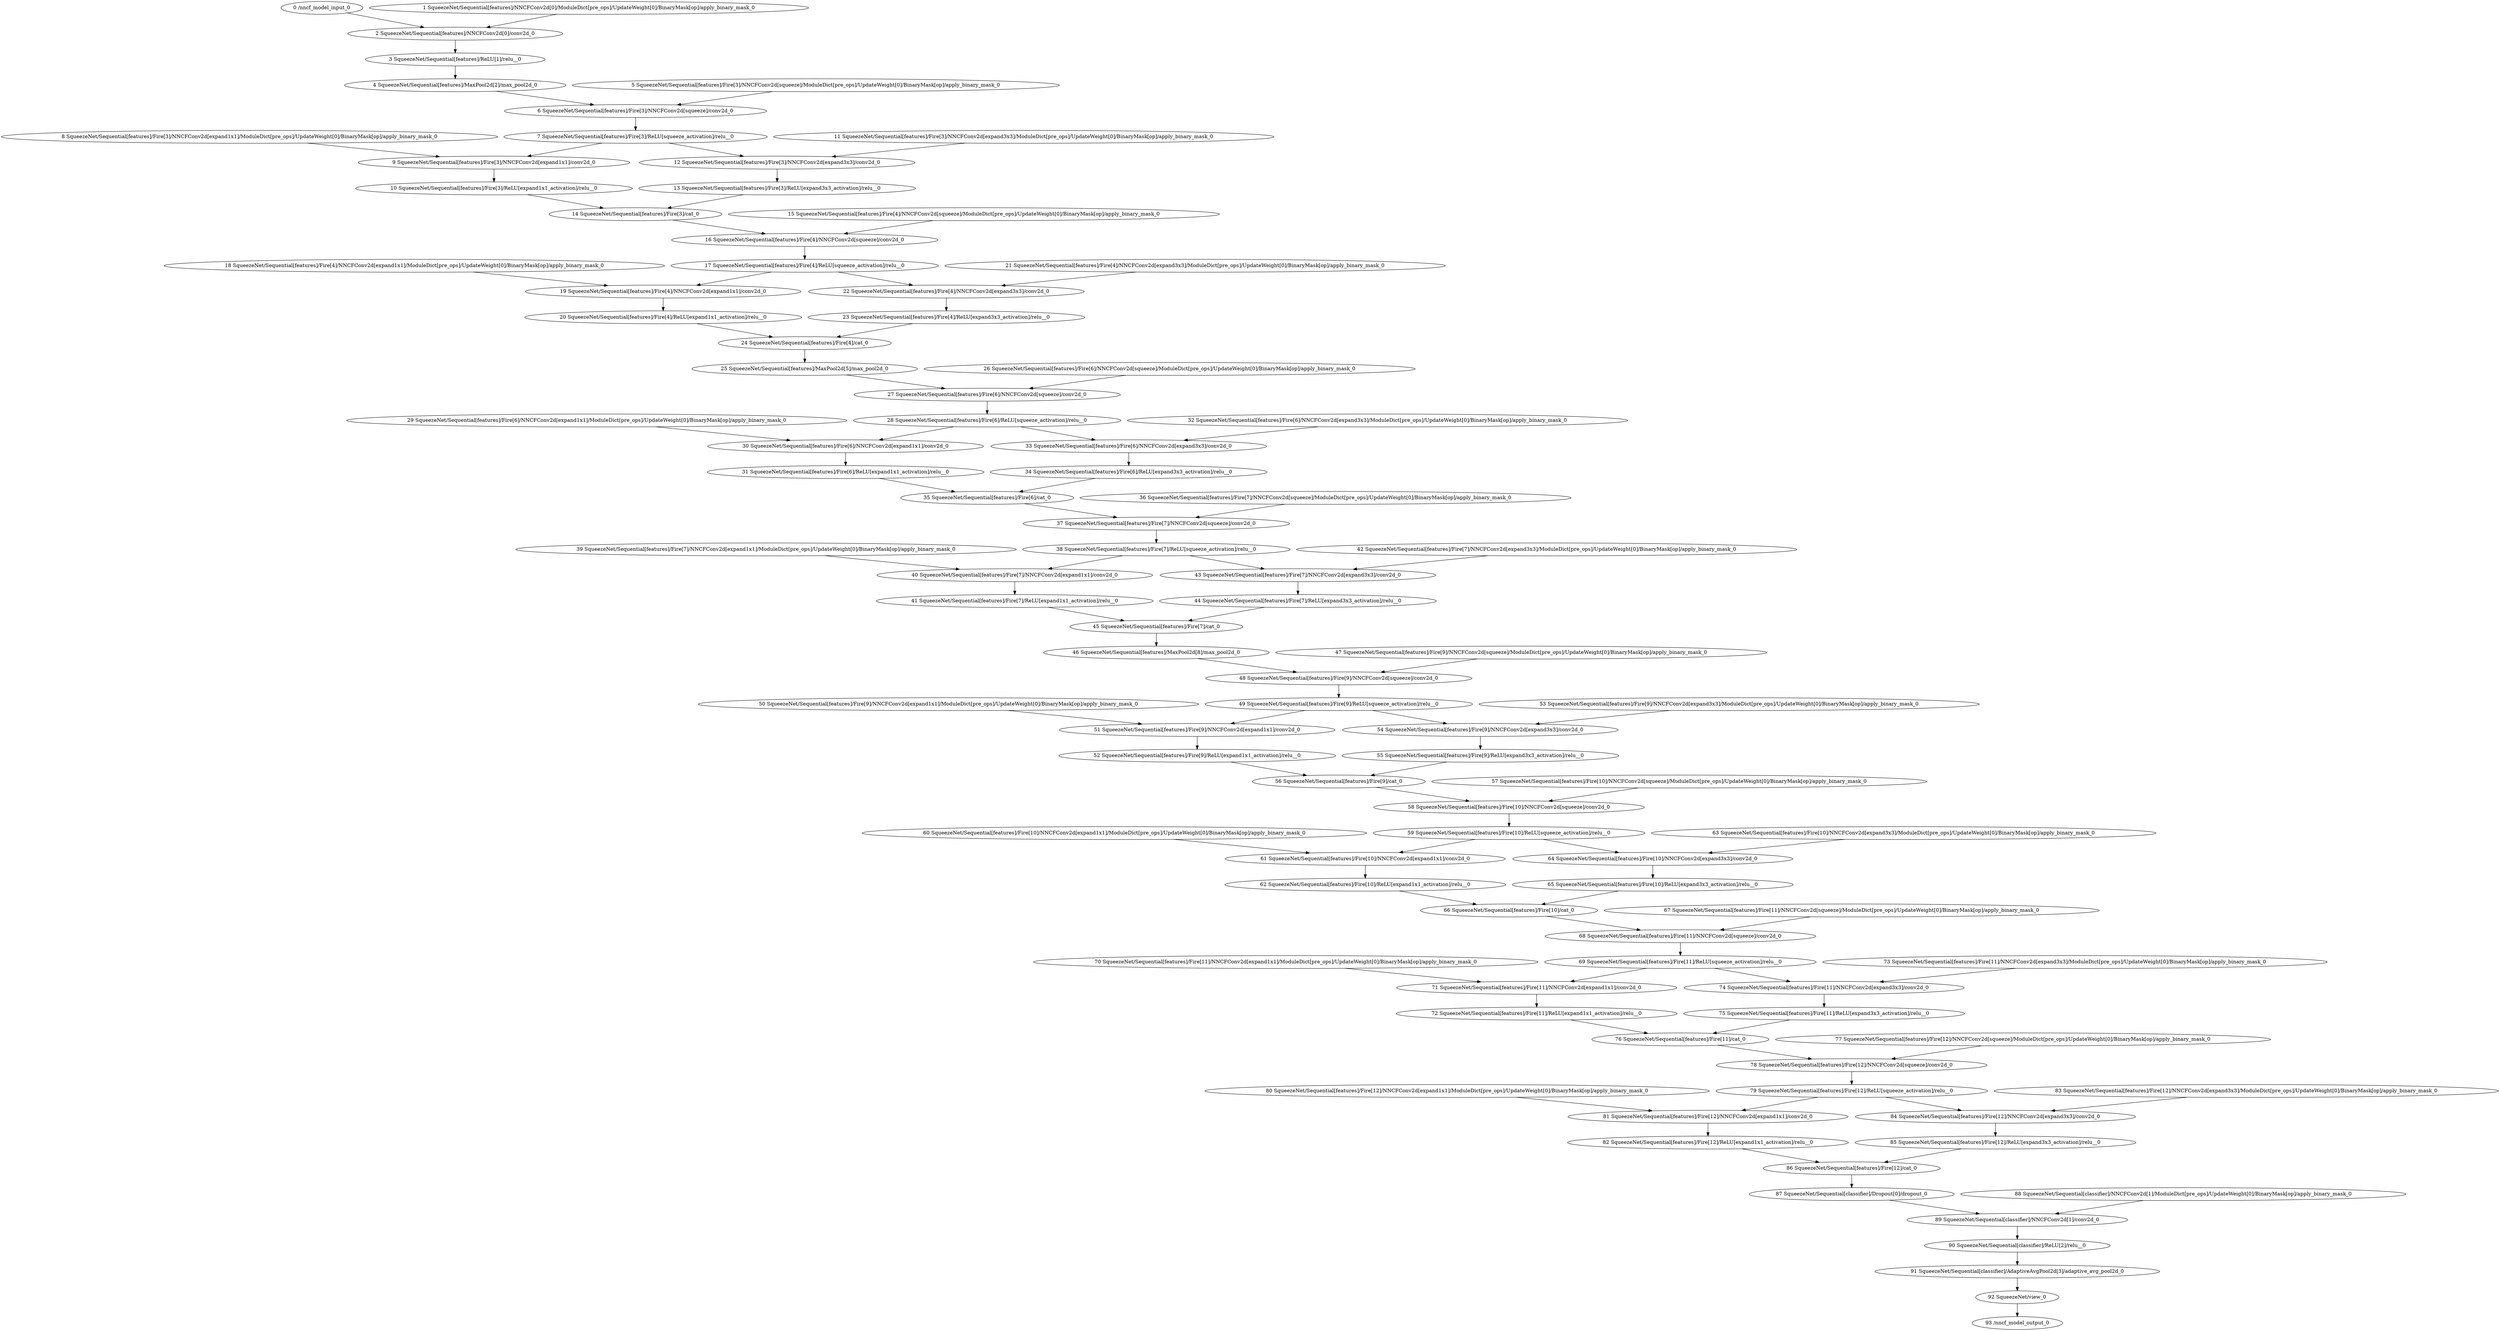 strict digraph  {
"0 /nncf_model_input_0" [id=0, type=nncf_model_input];
"1 SqueezeNet/Sequential[features]/NNCFConv2d[0]/ModuleDict[pre_ops]/UpdateWeight[0]/BinaryMask[op]/apply_binary_mask_0" [id=1, type=apply_binary_mask];
"2 SqueezeNet/Sequential[features]/NNCFConv2d[0]/conv2d_0" [id=2, type=conv2d];
"3 SqueezeNet/Sequential[features]/ReLU[1]/relu__0" [id=3, type=relu_];
"4 SqueezeNet/Sequential[features]/MaxPool2d[2]/max_pool2d_0" [id=4, type=max_pool2d];
"5 SqueezeNet/Sequential[features]/Fire[3]/NNCFConv2d[squeeze]/ModuleDict[pre_ops]/UpdateWeight[0]/BinaryMask[op]/apply_binary_mask_0" [id=5, type=apply_binary_mask];
"6 SqueezeNet/Sequential[features]/Fire[3]/NNCFConv2d[squeeze]/conv2d_0" [id=6, type=conv2d];
"7 SqueezeNet/Sequential[features]/Fire[3]/ReLU[squeeze_activation]/relu__0" [id=7, type=relu_];
"8 SqueezeNet/Sequential[features]/Fire[3]/NNCFConv2d[expand1x1]/ModuleDict[pre_ops]/UpdateWeight[0]/BinaryMask[op]/apply_binary_mask_0" [id=8, type=apply_binary_mask];
"9 SqueezeNet/Sequential[features]/Fire[3]/NNCFConv2d[expand1x1]/conv2d_0" [id=9, type=conv2d];
"10 SqueezeNet/Sequential[features]/Fire[3]/ReLU[expand1x1_activation]/relu__0" [id=10, type=relu_];
"11 SqueezeNet/Sequential[features]/Fire[3]/NNCFConv2d[expand3x3]/ModuleDict[pre_ops]/UpdateWeight[0]/BinaryMask[op]/apply_binary_mask_0" [id=11, type=apply_binary_mask];
"12 SqueezeNet/Sequential[features]/Fire[3]/NNCFConv2d[expand3x3]/conv2d_0" [id=12, type=conv2d];
"13 SqueezeNet/Sequential[features]/Fire[3]/ReLU[expand3x3_activation]/relu__0" [id=13, type=relu_];
"14 SqueezeNet/Sequential[features]/Fire[3]/cat_0" [id=14, type=cat];
"15 SqueezeNet/Sequential[features]/Fire[4]/NNCFConv2d[squeeze]/ModuleDict[pre_ops]/UpdateWeight[0]/BinaryMask[op]/apply_binary_mask_0" [id=15, type=apply_binary_mask];
"16 SqueezeNet/Sequential[features]/Fire[4]/NNCFConv2d[squeeze]/conv2d_0" [id=16, type=conv2d];
"17 SqueezeNet/Sequential[features]/Fire[4]/ReLU[squeeze_activation]/relu__0" [id=17, type=relu_];
"18 SqueezeNet/Sequential[features]/Fire[4]/NNCFConv2d[expand1x1]/ModuleDict[pre_ops]/UpdateWeight[0]/BinaryMask[op]/apply_binary_mask_0" [id=18, type=apply_binary_mask];
"19 SqueezeNet/Sequential[features]/Fire[4]/NNCFConv2d[expand1x1]/conv2d_0" [id=19, type=conv2d];
"20 SqueezeNet/Sequential[features]/Fire[4]/ReLU[expand1x1_activation]/relu__0" [id=20, type=relu_];
"21 SqueezeNet/Sequential[features]/Fire[4]/NNCFConv2d[expand3x3]/ModuleDict[pre_ops]/UpdateWeight[0]/BinaryMask[op]/apply_binary_mask_0" [id=21, type=apply_binary_mask];
"22 SqueezeNet/Sequential[features]/Fire[4]/NNCFConv2d[expand3x3]/conv2d_0" [id=22, type=conv2d];
"23 SqueezeNet/Sequential[features]/Fire[4]/ReLU[expand3x3_activation]/relu__0" [id=23, type=relu_];
"24 SqueezeNet/Sequential[features]/Fire[4]/cat_0" [id=24, type=cat];
"25 SqueezeNet/Sequential[features]/MaxPool2d[5]/max_pool2d_0" [id=25, type=max_pool2d];
"26 SqueezeNet/Sequential[features]/Fire[6]/NNCFConv2d[squeeze]/ModuleDict[pre_ops]/UpdateWeight[0]/BinaryMask[op]/apply_binary_mask_0" [id=26, type=apply_binary_mask];
"27 SqueezeNet/Sequential[features]/Fire[6]/NNCFConv2d[squeeze]/conv2d_0" [id=27, type=conv2d];
"28 SqueezeNet/Sequential[features]/Fire[6]/ReLU[squeeze_activation]/relu__0" [id=28, type=relu_];
"29 SqueezeNet/Sequential[features]/Fire[6]/NNCFConv2d[expand1x1]/ModuleDict[pre_ops]/UpdateWeight[0]/BinaryMask[op]/apply_binary_mask_0" [id=29, type=apply_binary_mask];
"30 SqueezeNet/Sequential[features]/Fire[6]/NNCFConv2d[expand1x1]/conv2d_0" [id=30, type=conv2d];
"31 SqueezeNet/Sequential[features]/Fire[6]/ReLU[expand1x1_activation]/relu__0" [id=31, type=relu_];
"32 SqueezeNet/Sequential[features]/Fire[6]/NNCFConv2d[expand3x3]/ModuleDict[pre_ops]/UpdateWeight[0]/BinaryMask[op]/apply_binary_mask_0" [id=32, type=apply_binary_mask];
"33 SqueezeNet/Sequential[features]/Fire[6]/NNCFConv2d[expand3x3]/conv2d_0" [id=33, type=conv2d];
"34 SqueezeNet/Sequential[features]/Fire[6]/ReLU[expand3x3_activation]/relu__0" [id=34, type=relu_];
"35 SqueezeNet/Sequential[features]/Fire[6]/cat_0" [id=35, type=cat];
"36 SqueezeNet/Sequential[features]/Fire[7]/NNCFConv2d[squeeze]/ModuleDict[pre_ops]/UpdateWeight[0]/BinaryMask[op]/apply_binary_mask_0" [id=36, type=apply_binary_mask];
"37 SqueezeNet/Sequential[features]/Fire[7]/NNCFConv2d[squeeze]/conv2d_0" [id=37, type=conv2d];
"38 SqueezeNet/Sequential[features]/Fire[7]/ReLU[squeeze_activation]/relu__0" [id=38, type=relu_];
"39 SqueezeNet/Sequential[features]/Fire[7]/NNCFConv2d[expand1x1]/ModuleDict[pre_ops]/UpdateWeight[0]/BinaryMask[op]/apply_binary_mask_0" [id=39, type=apply_binary_mask];
"40 SqueezeNet/Sequential[features]/Fire[7]/NNCFConv2d[expand1x1]/conv2d_0" [id=40, type=conv2d];
"41 SqueezeNet/Sequential[features]/Fire[7]/ReLU[expand1x1_activation]/relu__0" [id=41, type=relu_];
"42 SqueezeNet/Sequential[features]/Fire[7]/NNCFConv2d[expand3x3]/ModuleDict[pre_ops]/UpdateWeight[0]/BinaryMask[op]/apply_binary_mask_0" [id=42, type=apply_binary_mask];
"43 SqueezeNet/Sequential[features]/Fire[7]/NNCFConv2d[expand3x3]/conv2d_0" [id=43, type=conv2d];
"44 SqueezeNet/Sequential[features]/Fire[7]/ReLU[expand3x3_activation]/relu__0" [id=44, type=relu_];
"45 SqueezeNet/Sequential[features]/Fire[7]/cat_0" [id=45, type=cat];
"46 SqueezeNet/Sequential[features]/MaxPool2d[8]/max_pool2d_0" [id=46, type=max_pool2d];
"47 SqueezeNet/Sequential[features]/Fire[9]/NNCFConv2d[squeeze]/ModuleDict[pre_ops]/UpdateWeight[0]/BinaryMask[op]/apply_binary_mask_0" [id=47, type=apply_binary_mask];
"48 SqueezeNet/Sequential[features]/Fire[9]/NNCFConv2d[squeeze]/conv2d_0" [id=48, type=conv2d];
"49 SqueezeNet/Sequential[features]/Fire[9]/ReLU[squeeze_activation]/relu__0" [id=49, type=relu_];
"50 SqueezeNet/Sequential[features]/Fire[9]/NNCFConv2d[expand1x1]/ModuleDict[pre_ops]/UpdateWeight[0]/BinaryMask[op]/apply_binary_mask_0" [id=50, type=apply_binary_mask];
"51 SqueezeNet/Sequential[features]/Fire[9]/NNCFConv2d[expand1x1]/conv2d_0" [id=51, type=conv2d];
"52 SqueezeNet/Sequential[features]/Fire[9]/ReLU[expand1x1_activation]/relu__0" [id=52, type=relu_];
"53 SqueezeNet/Sequential[features]/Fire[9]/NNCFConv2d[expand3x3]/ModuleDict[pre_ops]/UpdateWeight[0]/BinaryMask[op]/apply_binary_mask_0" [id=53, type=apply_binary_mask];
"54 SqueezeNet/Sequential[features]/Fire[9]/NNCFConv2d[expand3x3]/conv2d_0" [id=54, type=conv2d];
"55 SqueezeNet/Sequential[features]/Fire[9]/ReLU[expand3x3_activation]/relu__0" [id=55, type=relu_];
"56 SqueezeNet/Sequential[features]/Fire[9]/cat_0" [id=56, type=cat];
"57 SqueezeNet/Sequential[features]/Fire[10]/NNCFConv2d[squeeze]/ModuleDict[pre_ops]/UpdateWeight[0]/BinaryMask[op]/apply_binary_mask_0" [id=57, type=apply_binary_mask];
"58 SqueezeNet/Sequential[features]/Fire[10]/NNCFConv2d[squeeze]/conv2d_0" [id=58, type=conv2d];
"59 SqueezeNet/Sequential[features]/Fire[10]/ReLU[squeeze_activation]/relu__0" [id=59, type=relu_];
"60 SqueezeNet/Sequential[features]/Fire[10]/NNCFConv2d[expand1x1]/ModuleDict[pre_ops]/UpdateWeight[0]/BinaryMask[op]/apply_binary_mask_0" [id=60, type=apply_binary_mask];
"61 SqueezeNet/Sequential[features]/Fire[10]/NNCFConv2d[expand1x1]/conv2d_0" [id=61, type=conv2d];
"62 SqueezeNet/Sequential[features]/Fire[10]/ReLU[expand1x1_activation]/relu__0" [id=62, type=relu_];
"63 SqueezeNet/Sequential[features]/Fire[10]/NNCFConv2d[expand3x3]/ModuleDict[pre_ops]/UpdateWeight[0]/BinaryMask[op]/apply_binary_mask_0" [id=63, type=apply_binary_mask];
"64 SqueezeNet/Sequential[features]/Fire[10]/NNCFConv2d[expand3x3]/conv2d_0" [id=64, type=conv2d];
"65 SqueezeNet/Sequential[features]/Fire[10]/ReLU[expand3x3_activation]/relu__0" [id=65, type=relu_];
"66 SqueezeNet/Sequential[features]/Fire[10]/cat_0" [id=66, type=cat];
"67 SqueezeNet/Sequential[features]/Fire[11]/NNCFConv2d[squeeze]/ModuleDict[pre_ops]/UpdateWeight[0]/BinaryMask[op]/apply_binary_mask_0" [id=67, type=apply_binary_mask];
"68 SqueezeNet/Sequential[features]/Fire[11]/NNCFConv2d[squeeze]/conv2d_0" [id=68, type=conv2d];
"69 SqueezeNet/Sequential[features]/Fire[11]/ReLU[squeeze_activation]/relu__0" [id=69, type=relu_];
"70 SqueezeNet/Sequential[features]/Fire[11]/NNCFConv2d[expand1x1]/ModuleDict[pre_ops]/UpdateWeight[0]/BinaryMask[op]/apply_binary_mask_0" [id=70, type=apply_binary_mask];
"71 SqueezeNet/Sequential[features]/Fire[11]/NNCFConv2d[expand1x1]/conv2d_0" [id=71, type=conv2d];
"72 SqueezeNet/Sequential[features]/Fire[11]/ReLU[expand1x1_activation]/relu__0" [id=72, type=relu_];
"73 SqueezeNet/Sequential[features]/Fire[11]/NNCFConv2d[expand3x3]/ModuleDict[pre_ops]/UpdateWeight[0]/BinaryMask[op]/apply_binary_mask_0" [id=73, type=apply_binary_mask];
"74 SqueezeNet/Sequential[features]/Fire[11]/NNCFConv2d[expand3x3]/conv2d_0" [id=74, type=conv2d];
"75 SqueezeNet/Sequential[features]/Fire[11]/ReLU[expand3x3_activation]/relu__0" [id=75, type=relu_];
"76 SqueezeNet/Sequential[features]/Fire[11]/cat_0" [id=76, type=cat];
"77 SqueezeNet/Sequential[features]/Fire[12]/NNCFConv2d[squeeze]/ModuleDict[pre_ops]/UpdateWeight[0]/BinaryMask[op]/apply_binary_mask_0" [id=77, type=apply_binary_mask];
"78 SqueezeNet/Sequential[features]/Fire[12]/NNCFConv2d[squeeze]/conv2d_0" [id=78, type=conv2d];
"79 SqueezeNet/Sequential[features]/Fire[12]/ReLU[squeeze_activation]/relu__0" [id=79, type=relu_];
"80 SqueezeNet/Sequential[features]/Fire[12]/NNCFConv2d[expand1x1]/ModuleDict[pre_ops]/UpdateWeight[0]/BinaryMask[op]/apply_binary_mask_0" [id=80, type=apply_binary_mask];
"81 SqueezeNet/Sequential[features]/Fire[12]/NNCFConv2d[expand1x1]/conv2d_0" [id=81, type=conv2d];
"82 SqueezeNet/Sequential[features]/Fire[12]/ReLU[expand1x1_activation]/relu__0" [id=82, type=relu_];
"83 SqueezeNet/Sequential[features]/Fire[12]/NNCFConv2d[expand3x3]/ModuleDict[pre_ops]/UpdateWeight[0]/BinaryMask[op]/apply_binary_mask_0" [id=83, type=apply_binary_mask];
"84 SqueezeNet/Sequential[features]/Fire[12]/NNCFConv2d[expand3x3]/conv2d_0" [id=84, type=conv2d];
"85 SqueezeNet/Sequential[features]/Fire[12]/ReLU[expand3x3_activation]/relu__0" [id=85, type=relu_];
"86 SqueezeNet/Sequential[features]/Fire[12]/cat_0" [id=86, type=cat];
"87 SqueezeNet/Sequential[classifier]/Dropout[0]/dropout_0" [id=87, type=dropout];
"88 SqueezeNet/Sequential[classifier]/NNCFConv2d[1]/ModuleDict[pre_ops]/UpdateWeight[0]/BinaryMask[op]/apply_binary_mask_0" [id=88, type=apply_binary_mask];
"89 SqueezeNet/Sequential[classifier]/NNCFConv2d[1]/conv2d_0" [id=89, type=conv2d];
"90 SqueezeNet/Sequential[classifier]/ReLU[2]/relu__0" [id=90, type=relu_];
"91 SqueezeNet/Sequential[classifier]/AdaptiveAvgPool2d[3]/adaptive_avg_pool2d_0" [id=91, type=adaptive_avg_pool2d];
"92 SqueezeNet/view_0" [id=92, type=view];
"93 /nncf_model_output_0" [id=93, type=nncf_model_output];
"0 /nncf_model_input_0" -> "2 SqueezeNet/Sequential[features]/NNCFConv2d[0]/conv2d_0";
"1 SqueezeNet/Sequential[features]/NNCFConv2d[0]/ModuleDict[pre_ops]/UpdateWeight[0]/BinaryMask[op]/apply_binary_mask_0" -> "2 SqueezeNet/Sequential[features]/NNCFConv2d[0]/conv2d_0";
"2 SqueezeNet/Sequential[features]/NNCFConv2d[0]/conv2d_0" -> "3 SqueezeNet/Sequential[features]/ReLU[1]/relu__0";
"3 SqueezeNet/Sequential[features]/ReLU[1]/relu__0" -> "4 SqueezeNet/Sequential[features]/MaxPool2d[2]/max_pool2d_0";
"4 SqueezeNet/Sequential[features]/MaxPool2d[2]/max_pool2d_0" -> "6 SqueezeNet/Sequential[features]/Fire[3]/NNCFConv2d[squeeze]/conv2d_0";
"5 SqueezeNet/Sequential[features]/Fire[3]/NNCFConv2d[squeeze]/ModuleDict[pre_ops]/UpdateWeight[0]/BinaryMask[op]/apply_binary_mask_0" -> "6 SqueezeNet/Sequential[features]/Fire[3]/NNCFConv2d[squeeze]/conv2d_0";
"6 SqueezeNet/Sequential[features]/Fire[3]/NNCFConv2d[squeeze]/conv2d_0" -> "7 SqueezeNet/Sequential[features]/Fire[3]/ReLU[squeeze_activation]/relu__0";
"7 SqueezeNet/Sequential[features]/Fire[3]/ReLU[squeeze_activation]/relu__0" -> "9 SqueezeNet/Sequential[features]/Fire[3]/NNCFConv2d[expand1x1]/conv2d_0";
"8 SqueezeNet/Sequential[features]/Fire[3]/NNCFConv2d[expand1x1]/ModuleDict[pre_ops]/UpdateWeight[0]/BinaryMask[op]/apply_binary_mask_0" -> "9 SqueezeNet/Sequential[features]/Fire[3]/NNCFConv2d[expand1x1]/conv2d_0";
"7 SqueezeNet/Sequential[features]/Fire[3]/ReLU[squeeze_activation]/relu__0" -> "12 SqueezeNet/Sequential[features]/Fire[3]/NNCFConv2d[expand3x3]/conv2d_0";
"9 SqueezeNet/Sequential[features]/Fire[3]/NNCFConv2d[expand1x1]/conv2d_0" -> "10 SqueezeNet/Sequential[features]/Fire[3]/ReLU[expand1x1_activation]/relu__0";
"10 SqueezeNet/Sequential[features]/Fire[3]/ReLU[expand1x1_activation]/relu__0" -> "14 SqueezeNet/Sequential[features]/Fire[3]/cat_0";
"11 SqueezeNet/Sequential[features]/Fire[3]/NNCFConv2d[expand3x3]/ModuleDict[pre_ops]/UpdateWeight[0]/BinaryMask[op]/apply_binary_mask_0" -> "12 SqueezeNet/Sequential[features]/Fire[3]/NNCFConv2d[expand3x3]/conv2d_0";
"12 SqueezeNet/Sequential[features]/Fire[3]/NNCFConv2d[expand3x3]/conv2d_0" -> "13 SqueezeNet/Sequential[features]/Fire[3]/ReLU[expand3x3_activation]/relu__0";
"13 SqueezeNet/Sequential[features]/Fire[3]/ReLU[expand3x3_activation]/relu__0" -> "14 SqueezeNet/Sequential[features]/Fire[3]/cat_0";
"14 SqueezeNet/Sequential[features]/Fire[3]/cat_0" -> "16 SqueezeNet/Sequential[features]/Fire[4]/NNCFConv2d[squeeze]/conv2d_0";
"15 SqueezeNet/Sequential[features]/Fire[4]/NNCFConv2d[squeeze]/ModuleDict[pre_ops]/UpdateWeight[0]/BinaryMask[op]/apply_binary_mask_0" -> "16 SqueezeNet/Sequential[features]/Fire[4]/NNCFConv2d[squeeze]/conv2d_0";
"16 SqueezeNet/Sequential[features]/Fire[4]/NNCFConv2d[squeeze]/conv2d_0" -> "17 SqueezeNet/Sequential[features]/Fire[4]/ReLU[squeeze_activation]/relu__0";
"17 SqueezeNet/Sequential[features]/Fire[4]/ReLU[squeeze_activation]/relu__0" -> "19 SqueezeNet/Sequential[features]/Fire[4]/NNCFConv2d[expand1x1]/conv2d_0";
"17 SqueezeNet/Sequential[features]/Fire[4]/ReLU[squeeze_activation]/relu__0" -> "22 SqueezeNet/Sequential[features]/Fire[4]/NNCFConv2d[expand3x3]/conv2d_0";
"18 SqueezeNet/Sequential[features]/Fire[4]/NNCFConv2d[expand1x1]/ModuleDict[pre_ops]/UpdateWeight[0]/BinaryMask[op]/apply_binary_mask_0" -> "19 SqueezeNet/Sequential[features]/Fire[4]/NNCFConv2d[expand1x1]/conv2d_0";
"19 SqueezeNet/Sequential[features]/Fire[4]/NNCFConv2d[expand1x1]/conv2d_0" -> "20 SqueezeNet/Sequential[features]/Fire[4]/ReLU[expand1x1_activation]/relu__0";
"20 SqueezeNet/Sequential[features]/Fire[4]/ReLU[expand1x1_activation]/relu__0" -> "24 SqueezeNet/Sequential[features]/Fire[4]/cat_0";
"21 SqueezeNet/Sequential[features]/Fire[4]/NNCFConv2d[expand3x3]/ModuleDict[pre_ops]/UpdateWeight[0]/BinaryMask[op]/apply_binary_mask_0" -> "22 SqueezeNet/Sequential[features]/Fire[4]/NNCFConv2d[expand3x3]/conv2d_0";
"22 SqueezeNet/Sequential[features]/Fire[4]/NNCFConv2d[expand3x3]/conv2d_0" -> "23 SqueezeNet/Sequential[features]/Fire[4]/ReLU[expand3x3_activation]/relu__0";
"23 SqueezeNet/Sequential[features]/Fire[4]/ReLU[expand3x3_activation]/relu__0" -> "24 SqueezeNet/Sequential[features]/Fire[4]/cat_0";
"24 SqueezeNet/Sequential[features]/Fire[4]/cat_0" -> "25 SqueezeNet/Sequential[features]/MaxPool2d[5]/max_pool2d_0";
"25 SqueezeNet/Sequential[features]/MaxPool2d[5]/max_pool2d_0" -> "27 SqueezeNet/Sequential[features]/Fire[6]/NNCFConv2d[squeeze]/conv2d_0";
"26 SqueezeNet/Sequential[features]/Fire[6]/NNCFConv2d[squeeze]/ModuleDict[pre_ops]/UpdateWeight[0]/BinaryMask[op]/apply_binary_mask_0" -> "27 SqueezeNet/Sequential[features]/Fire[6]/NNCFConv2d[squeeze]/conv2d_0";
"27 SqueezeNet/Sequential[features]/Fire[6]/NNCFConv2d[squeeze]/conv2d_0" -> "28 SqueezeNet/Sequential[features]/Fire[6]/ReLU[squeeze_activation]/relu__0";
"28 SqueezeNet/Sequential[features]/Fire[6]/ReLU[squeeze_activation]/relu__0" -> "30 SqueezeNet/Sequential[features]/Fire[6]/NNCFConv2d[expand1x1]/conv2d_0";
"28 SqueezeNet/Sequential[features]/Fire[6]/ReLU[squeeze_activation]/relu__0" -> "33 SqueezeNet/Sequential[features]/Fire[6]/NNCFConv2d[expand3x3]/conv2d_0";
"29 SqueezeNet/Sequential[features]/Fire[6]/NNCFConv2d[expand1x1]/ModuleDict[pre_ops]/UpdateWeight[0]/BinaryMask[op]/apply_binary_mask_0" -> "30 SqueezeNet/Sequential[features]/Fire[6]/NNCFConv2d[expand1x1]/conv2d_0";
"30 SqueezeNet/Sequential[features]/Fire[6]/NNCFConv2d[expand1x1]/conv2d_0" -> "31 SqueezeNet/Sequential[features]/Fire[6]/ReLU[expand1x1_activation]/relu__0";
"31 SqueezeNet/Sequential[features]/Fire[6]/ReLU[expand1x1_activation]/relu__0" -> "35 SqueezeNet/Sequential[features]/Fire[6]/cat_0";
"32 SqueezeNet/Sequential[features]/Fire[6]/NNCFConv2d[expand3x3]/ModuleDict[pre_ops]/UpdateWeight[0]/BinaryMask[op]/apply_binary_mask_0" -> "33 SqueezeNet/Sequential[features]/Fire[6]/NNCFConv2d[expand3x3]/conv2d_0";
"33 SqueezeNet/Sequential[features]/Fire[6]/NNCFConv2d[expand3x3]/conv2d_0" -> "34 SqueezeNet/Sequential[features]/Fire[6]/ReLU[expand3x3_activation]/relu__0";
"34 SqueezeNet/Sequential[features]/Fire[6]/ReLU[expand3x3_activation]/relu__0" -> "35 SqueezeNet/Sequential[features]/Fire[6]/cat_0";
"35 SqueezeNet/Sequential[features]/Fire[6]/cat_0" -> "37 SqueezeNet/Sequential[features]/Fire[7]/NNCFConv2d[squeeze]/conv2d_0";
"36 SqueezeNet/Sequential[features]/Fire[7]/NNCFConv2d[squeeze]/ModuleDict[pre_ops]/UpdateWeight[0]/BinaryMask[op]/apply_binary_mask_0" -> "37 SqueezeNet/Sequential[features]/Fire[7]/NNCFConv2d[squeeze]/conv2d_0";
"37 SqueezeNet/Sequential[features]/Fire[7]/NNCFConv2d[squeeze]/conv2d_0" -> "38 SqueezeNet/Sequential[features]/Fire[7]/ReLU[squeeze_activation]/relu__0";
"38 SqueezeNet/Sequential[features]/Fire[7]/ReLU[squeeze_activation]/relu__0" -> "40 SqueezeNet/Sequential[features]/Fire[7]/NNCFConv2d[expand1x1]/conv2d_0";
"38 SqueezeNet/Sequential[features]/Fire[7]/ReLU[squeeze_activation]/relu__0" -> "43 SqueezeNet/Sequential[features]/Fire[7]/NNCFConv2d[expand3x3]/conv2d_0";
"39 SqueezeNet/Sequential[features]/Fire[7]/NNCFConv2d[expand1x1]/ModuleDict[pre_ops]/UpdateWeight[0]/BinaryMask[op]/apply_binary_mask_0" -> "40 SqueezeNet/Sequential[features]/Fire[7]/NNCFConv2d[expand1x1]/conv2d_0";
"40 SqueezeNet/Sequential[features]/Fire[7]/NNCFConv2d[expand1x1]/conv2d_0" -> "41 SqueezeNet/Sequential[features]/Fire[7]/ReLU[expand1x1_activation]/relu__0";
"41 SqueezeNet/Sequential[features]/Fire[7]/ReLU[expand1x1_activation]/relu__0" -> "45 SqueezeNet/Sequential[features]/Fire[7]/cat_0";
"42 SqueezeNet/Sequential[features]/Fire[7]/NNCFConv2d[expand3x3]/ModuleDict[pre_ops]/UpdateWeight[0]/BinaryMask[op]/apply_binary_mask_0" -> "43 SqueezeNet/Sequential[features]/Fire[7]/NNCFConv2d[expand3x3]/conv2d_0";
"43 SqueezeNet/Sequential[features]/Fire[7]/NNCFConv2d[expand3x3]/conv2d_0" -> "44 SqueezeNet/Sequential[features]/Fire[7]/ReLU[expand3x3_activation]/relu__0";
"44 SqueezeNet/Sequential[features]/Fire[7]/ReLU[expand3x3_activation]/relu__0" -> "45 SqueezeNet/Sequential[features]/Fire[7]/cat_0";
"45 SqueezeNet/Sequential[features]/Fire[7]/cat_0" -> "46 SqueezeNet/Sequential[features]/MaxPool2d[8]/max_pool2d_0";
"46 SqueezeNet/Sequential[features]/MaxPool2d[8]/max_pool2d_0" -> "48 SqueezeNet/Sequential[features]/Fire[9]/NNCFConv2d[squeeze]/conv2d_0";
"47 SqueezeNet/Sequential[features]/Fire[9]/NNCFConv2d[squeeze]/ModuleDict[pre_ops]/UpdateWeight[0]/BinaryMask[op]/apply_binary_mask_0" -> "48 SqueezeNet/Sequential[features]/Fire[9]/NNCFConv2d[squeeze]/conv2d_0";
"48 SqueezeNet/Sequential[features]/Fire[9]/NNCFConv2d[squeeze]/conv2d_0" -> "49 SqueezeNet/Sequential[features]/Fire[9]/ReLU[squeeze_activation]/relu__0";
"49 SqueezeNet/Sequential[features]/Fire[9]/ReLU[squeeze_activation]/relu__0" -> "51 SqueezeNet/Sequential[features]/Fire[9]/NNCFConv2d[expand1x1]/conv2d_0";
"49 SqueezeNet/Sequential[features]/Fire[9]/ReLU[squeeze_activation]/relu__0" -> "54 SqueezeNet/Sequential[features]/Fire[9]/NNCFConv2d[expand3x3]/conv2d_0";
"50 SqueezeNet/Sequential[features]/Fire[9]/NNCFConv2d[expand1x1]/ModuleDict[pre_ops]/UpdateWeight[0]/BinaryMask[op]/apply_binary_mask_0" -> "51 SqueezeNet/Sequential[features]/Fire[9]/NNCFConv2d[expand1x1]/conv2d_0";
"51 SqueezeNet/Sequential[features]/Fire[9]/NNCFConv2d[expand1x1]/conv2d_0" -> "52 SqueezeNet/Sequential[features]/Fire[9]/ReLU[expand1x1_activation]/relu__0";
"52 SqueezeNet/Sequential[features]/Fire[9]/ReLU[expand1x1_activation]/relu__0" -> "56 SqueezeNet/Sequential[features]/Fire[9]/cat_0";
"53 SqueezeNet/Sequential[features]/Fire[9]/NNCFConv2d[expand3x3]/ModuleDict[pre_ops]/UpdateWeight[0]/BinaryMask[op]/apply_binary_mask_0" -> "54 SqueezeNet/Sequential[features]/Fire[9]/NNCFConv2d[expand3x3]/conv2d_0";
"54 SqueezeNet/Sequential[features]/Fire[9]/NNCFConv2d[expand3x3]/conv2d_0" -> "55 SqueezeNet/Sequential[features]/Fire[9]/ReLU[expand3x3_activation]/relu__0";
"55 SqueezeNet/Sequential[features]/Fire[9]/ReLU[expand3x3_activation]/relu__0" -> "56 SqueezeNet/Sequential[features]/Fire[9]/cat_0";
"56 SqueezeNet/Sequential[features]/Fire[9]/cat_0" -> "58 SqueezeNet/Sequential[features]/Fire[10]/NNCFConv2d[squeeze]/conv2d_0";
"57 SqueezeNet/Sequential[features]/Fire[10]/NNCFConv2d[squeeze]/ModuleDict[pre_ops]/UpdateWeight[0]/BinaryMask[op]/apply_binary_mask_0" -> "58 SqueezeNet/Sequential[features]/Fire[10]/NNCFConv2d[squeeze]/conv2d_0";
"58 SqueezeNet/Sequential[features]/Fire[10]/NNCFConv2d[squeeze]/conv2d_0" -> "59 SqueezeNet/Sequential[features]/Fire[10]/ReLU[squeeze_activation]/relu__0";
"59 SqueezeNet/Sequential[features]/Fire[10]/ReLU[squeeze_activation]/relu__0" -> "61 SqueezeNet/Sequential[features]/Fire[10]/NNCFConv2d[expand1x1]/conv2d_0";
"59 SqueezeNet/Sequential[features]/Fire[10]/ReLU[squeeze_activation]/relu__0" -> "64 SqueezeNet/Sequential[features]/Fire[10]/NNCFConv2d[expand3x3]/conv2d_0";
"60 SqueezeNet/Sequential[features]/Fire[10]/NNCFConv2d[expand1x1]/ModuleDict[pre_ops]/UpdateWeight[0]/BinaryMask[op]/apply_binary_mask_0" -> "61 SqueezeNet/Sequential[features]/Fire[10]/NNCFConv2d[expand1x1]/conv2d_0";
"61 SqueezeNet/Sequential[features]/Fire[10]/NNCFConv2d[expand1x1]/conv2d_0" -> "62 SqueezeNet/Sequential[features]/Fire[10]/ReLU[expand1x1_activation]/relu__0";
"62 SqueezeNet/Sequential[features]/Fire[10]/ReLU[expand1x1_activation]/relu__0" -> "66 SqueezeNet/Sequential[features]/Fire[10]/cat_0";
"63 SqueezeNet/Sequential[features]/Fire[10]/NNCFConv2d[expand3x3]/ModuleDict[pre_ops]/UpdateWeight[0]/BinaryMask[op]/apply_binary_mask_0" -> "64 SqueezeNet/Sequential[features]/Fire[10]/NNCFConv2d[expand3x3]/conv2d_0";
"64 SqueezeNet/Sequential[features]/Fire[10]/NNCFConv2d[expand3x3]/conv2d_0" -> "65 SqueezeNet/Sequential[features]/Fire[10]/ReLU[expand3x3_activation]/relu__0";
"65 SqueezeNet/Sequential[features]/Fire[10]/ReLU[expand3x3_activation]/relu__0" -> "66 SqueezeNet/Sequential[features]/Fire[10]/cat_0";
"66 SqueezeNet/Sequential[features]/Fire[10]/cat_0" -> "68 SqueezeNet/Sequential[features]/Fire[11]/NNCFConv2d[squeeze]/conv2d_0";
"67 SqueezeNet/Sequential[features]/Fire[11]/NNCFConv2d[squeeze]/ModuleDict[pre_ops]/UpdateWeight[0]/BinaryMask[op]/apply_binary_mask_0" -> "68 SqueezeNet/Sequential[features]/Fire[11]/NNCFConv2d[squeeze]/conv2d_0";
"68 SqueezeNet/Sequential[features]/Fire[11]/NNCFConv2d[squeeze]/conv2d_0" -> "69 SqueezeNet/Sequential[features]/Fire[11]/ReLU[squeeze_activation]/relu__0";
"69 SqueezeNet/Sequential[features]/Fire[11]/ReLU[squeeze_activation]/relu__0" -> "71 SqueezeNet/Sequential[features]/Fire[11]/NNCFConv2d[expand1x1]/conv2d_0";
"69 SqueezeNet/Sequential[features]/Fire[11]/ReLU[squeeze_activation]/relu__0" -> "74 SqueezeNet/Sequential[features]/Fire[11]/NNCFConv2d[expand3x3]/conv2d_0";
"70 SqueezeNet/Sequential[features]/Fire[11]/NNCFConv2d[expand1x1]/ModuleDict[pre_ops]/UpdateWeight[0]/BinaryMask[op]/apply_binary_mask_0" -> "71 SqueezeNet/Sequential[features]/Fire[11]/NNCFConv2d[expand1x1]/conv2d_0";
"71 SqueezeNet/Sequential[features]/Fire[11]/NNCFConv2d[expand1x1]/conv2d_0" -> "72 SqueezeNet/Sequential[features]/Fire[11]/ReLU[expand1x1_activation]/relu__0";
"72 SqueezeNet/Sequential[features]/Fire[11]/ReLU[expand1x1_activation]/relu__0" -> "76 SqueezeNet/Sequential[features]/Fire[11]/cat_0";
"73 SqueezeNet/Sequential[features]/Fire[11]/NNCFConv2d[expand3x3]/ModuleDict[pre_ops]/UpdateWeight[0]/BinaryMask[op]/apply_binary_mask_0" -> "74 SqueezeNet/Sequential[features]/Fire[11]/NNCFConv2d[expand3x3]/conv2d_0";
"74 SqueezeNet/Sequential[features]/Fire[11]/NNCFConv2d[expand3x3]/conv2d_0" -> "75 SqueezeNet/Sequential[features]/Fire[11]/ReLU[expand3x3_activation]/relu__0";
"75 SqueezeNet/Sequential[features]/Fire[11]/ReLU[expand3x3_activation]/relu__0" -> "76 SqueezeNet/Sequential[features]/Fire[11]/cat_0";
"76 SqueezeNet/Sequential[features]/Fire[11]/cat_0" -> "78 SqueezeNet/Sequential[features]/Fire[12]/NNCFConv2d[squeeze]/conv2d_0";
"77 SqueezeNet/Sequential[features]/Fire[12]/NNCFConv2d[squeeze]/ModuleDict[pre_ops]/UpdateWeight[0]/BinaryMask[op]/apply_binary_mask_0" -> "78 SqueezeNet/Sequential[features]/Fire[12]/NNCFConv2d[squeeze]/conv2d_0";
"78 SqueezeNet/Sequential[features]/Fire[12]/NNCFConv2d[squeeze]/conv2d_0" -> "79 SqueezeNet/Sequential[features]/Fire[12]/ReLU[squeeze_activation]/relu__0";
"79 SqueezeNet/Sequential[features]/Fire[12]/ReLU[squeeze_activation]/relu__0" -> "81 SqueezeNet/Sequential[features]/Fire[12]/NNCFConv2d[expand1x1]/conv2d_0";
"79 SqueezeNet/Sequential[features]/Fire[12]/ReLU[squeeze_activation]/relu__0" -> "84 SqueezeNet/Sequential[features]/Fire[12]/NNCFConv2d[expand3x3]/conv2d_0";
"80 SqueezeNet/Sequential[features]/Fire[12]/NNCFConv2d[expand1x1]/ModuleDict[pre_ops]/UpdateWeight[0]/BinaryMask[op]/apply_binary_mask_0" -> "81 SqueezeNet/Sequential[features]/Fire[12]/NNCFConv2d[expand1x1]/conv2d_0";
"81 SqueezeNet/Sequential[features]/Fire[12]/NNCFConv2d[expand1x1]/conv2d_0" -> "82 SqueezeNet/Sequential[features]/Fire[12]/ReLU[expand1x1_activation]/relu__0";
"82 SqueezeNet/Sequential[features]/Fire[12]/ReLU[expand1x1_activation]/relu__0" -> "86 SqueezeNet/Sequential[features]/Fire[12]/cat_0";
"83 SqueezeNet/Sequential[features]/Fire[12]/NNCFConv2d[expand3x3]/ModuleDict[pre_ops]/UpdateWeight[0]/BinaryMask[op]/apply_binary_mask_0" -> "84 SqueezeNet/Sequential[features]/Fire[12]/NNCFConv2d[expand3x3]/conv2d_0";
"84 SqueezeNet/Sequential[features]/Fire[12]/NNCFConv2d[expand3x3]/conv2d_0" -> "85 SqueezeNet/Sequential[features]/Fire[12]/ReLU[expand3x3_activation]/relu__0";
"85 SqueezeNet/Sequential[features]/Fire[12]/ReLU[expand3x3_activation]/relu__0" -> "86 SqueezeNet/Sequential[features]/Fire[12]/cat_0";
"86 SqueezeNet/Sequential[features]/Fire[12]/cat_0" -> "87 SqueezeNet/Sequential[classifier]/Dropout[0]/dropout_0";
"87 SqueezeNet/Sequential[classifier]/Dropout[0]/dropout_0" -> "89 SqueezeNet/Sequential[classifier]/NNCFConv2d[1]/conv2d_0";
"88 SqueezeNet/Sequential[classifier]/NNCFConv2d[1]/ModuleDict[pre_ops]/UpdateWeight[0]/BinaryMask[op]/apply_binary_mask_0" -> "89 SqueezeNet/Sequential[classifier]/NNCFConv2d[1]/conv2d_0";
"89 SqueezeNet/Sequential[classifier]/NNCFConv2d[1]/conv2d_0" -> "90 SqueezeNet/Sequential[classifier]/ReLU[2]/relu__0";
"90 SqueezeNet/Sequential[classifier]/ReLU[2]/relu__0" -> "91 SqueezeNet/Sequential[classifier]/AdaptiveAvgPool2d[3]/adaptive_avg_pool2d_0";
"91 SqueezeNet/Sequential[classifier]/AdaptiveAvgPool2d[3]/adaptive_avg_pool2d_0" -> "92 SqueezeNet/view_0";
"92 SqueezeNet/view_0" -> "93 /nncf_model_output_0";
}
